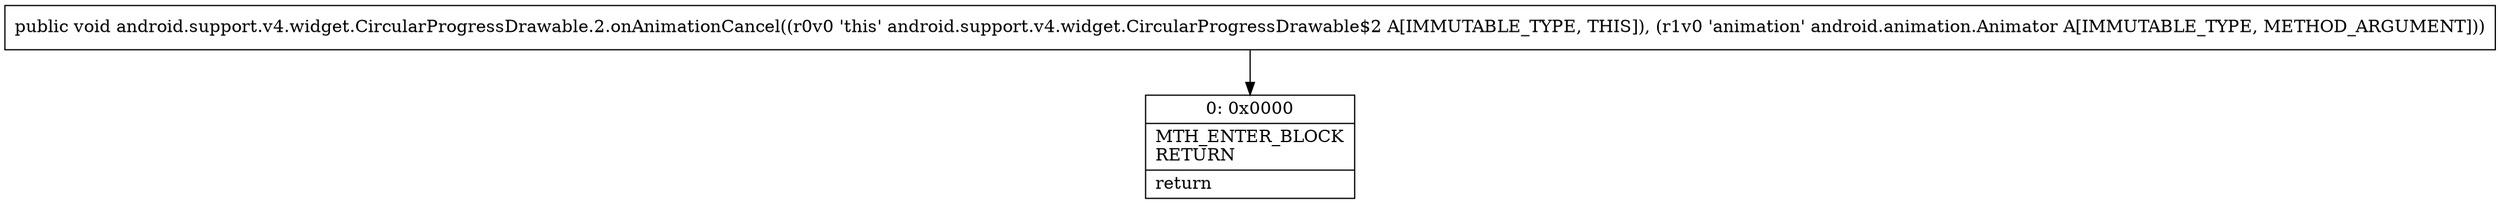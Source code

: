 digraph "CFG forandroid.support.v4.widget.CircularProgressDrawable.2.onAnimationCancel(Landroid\/animation\/Animator;)V" {
Node_0 [shape=record,label="{0\:\ 0x0000|MTH_ENTER_BLOCK\lRETURN\l|return\l}"];
MethodNode[shape=record,label="{public void android.support.v4.widget.CircularProgressDrawable.2.onAnimationCancel((r0v0 'this' android.support.v4.widget.CircularProgressDrawable$2 A[IMMUTABLE_TYPE, THIS]), (r1v0 'animation' android.animation.Animator A[IMMUTABLE_TYPE, METHOD_ARGUMENT])) }"];
MethodNode -> Node_0;
}

